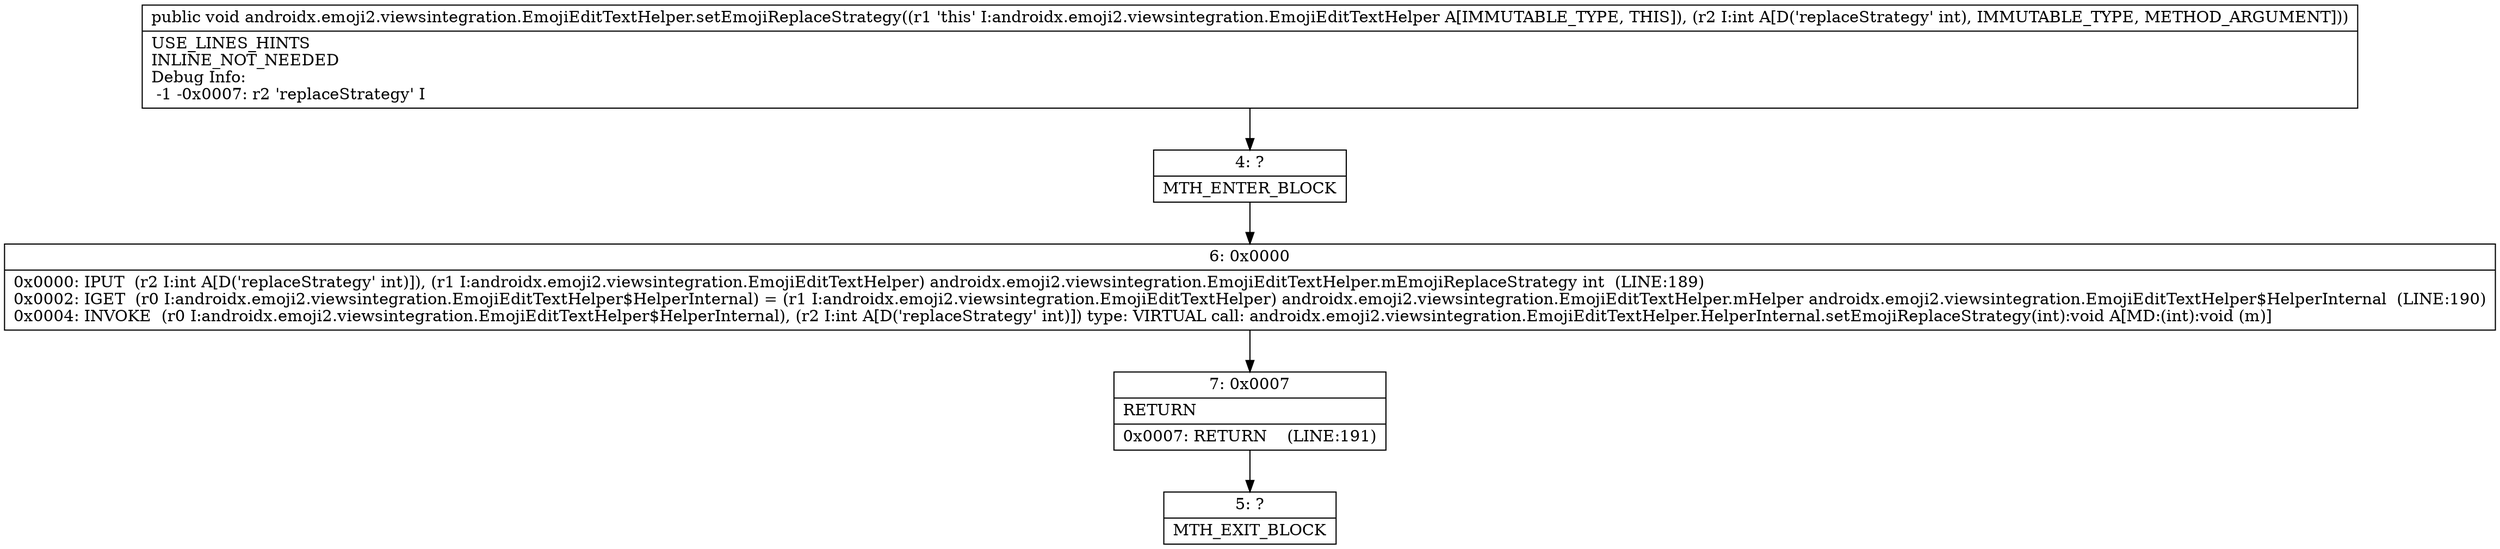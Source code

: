 digraph "CFG forandroidx.emoji2.viewsintegration.EmojiEditTextHelper.setEmojiReplaceStrategy(I)V" {
Node_4 [shape=record,label="{4\:\ ?|MTH_ENTER_BLOCK\l}"];
Node_6 [shape=record,label="{6\:\ 0x0000|0x0000: IPUT  (r2 I:int A[D('replaceStrategy' int)]), (r1 I:androidx.emoji2.viewsintegration.EmojiEditTextHelper) androidx.emoji2.viewsintegration.EmojiEditTextHelper.mEmojiReplaceStrategy int  (LINE:189)\l0x0002: IGET  (r0 I:androidx.emoji2.viewsintegration.EmojiEditTextHelper$HelperInternal) = (r1 I:androidx.emoji2.viewsintegration.EmojiEditTextHelper) androidx.emoji2.viewsintegration.EmojiEditTextHelper.mHelper androidx.emoji2.viewsintegration.EmojiEditTextHelper$HelperInternal  (LINE:190)\l0x0004: INVOKE  (r0 I:androidx.emoji2.viewsintegration.EmojiEditTextHelper$HelperInternal), (r2 I:int A[D('replaceStrategy' int)]) type: VIRTUAL call: androidx.emoji2.viewsintegration.EmojiEditTextHelper.HelperInternal.setEmojiReplaceStrategy(int):void A[MD:(int):void (m)]\l}"];
Node_7 [shape=record,label="{7\:\ 0x0007|RETURN\l|0x0007: RETURN    (LINE:191)\l}"];
Node_5 [shape=record,label="{5\:\ ?|MTH_EXIT_BLOCK\l}"];
MethodNode[shape=record,label="{public void androidx.emoji2.viewsintegration.EmojiEditTextHelper.setEmojiReplaceStrategy((r1 'this' I:androidx.emoji2.viewsintegration.EmojiEditTextHelper A[IMMUTABLE_TYPE, THIS]), (r2 I:int A[D('replaceStrategy' int), IMMUTABLE_TYPE, METHOD_ARGUMENT]))  | USE_LINES_HINTS\lINLINE_NOT_NEEDED\lDebug Info:\l  \-1 \-0x0007: r2 'replaceStrategy' I\l}"];
MethodNode -> Node_4;Node_4 -> Node_6;
Node_6 -> Node_7;
Node_7 -> Node_5;
}

